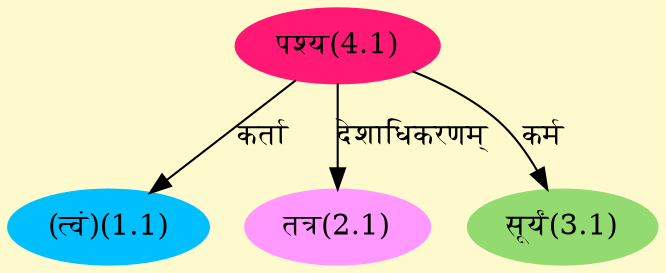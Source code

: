 digraph G{
rankdir=BT;
 compound=true;
 bgcolor="lemonchiffon1";
Node1_1 [style=filled, color="#00BFFF" label = "(त्वं)(1.1)"]
Node4_1 [style=filled, color="#FF1975" label = "पश्य(4.1)"]
Node2_1 [style=filled, color="#FF99FF" label = "तत्र(2.1)"]
Node3_1 [style=filled, color="#93DB70" label = "सूर्यं(3.1)"]
/* Start of Relations section */

Node1_1 -> Node4_1 [  label="कर्ता"  dir="back" ]
Node2_1 -> Node4_1 [  label="देशाधिकरणम्"  dir="back" ]
Node3_1 -> Node4_1 [  label="कर्म"  dir="back" ]
}

